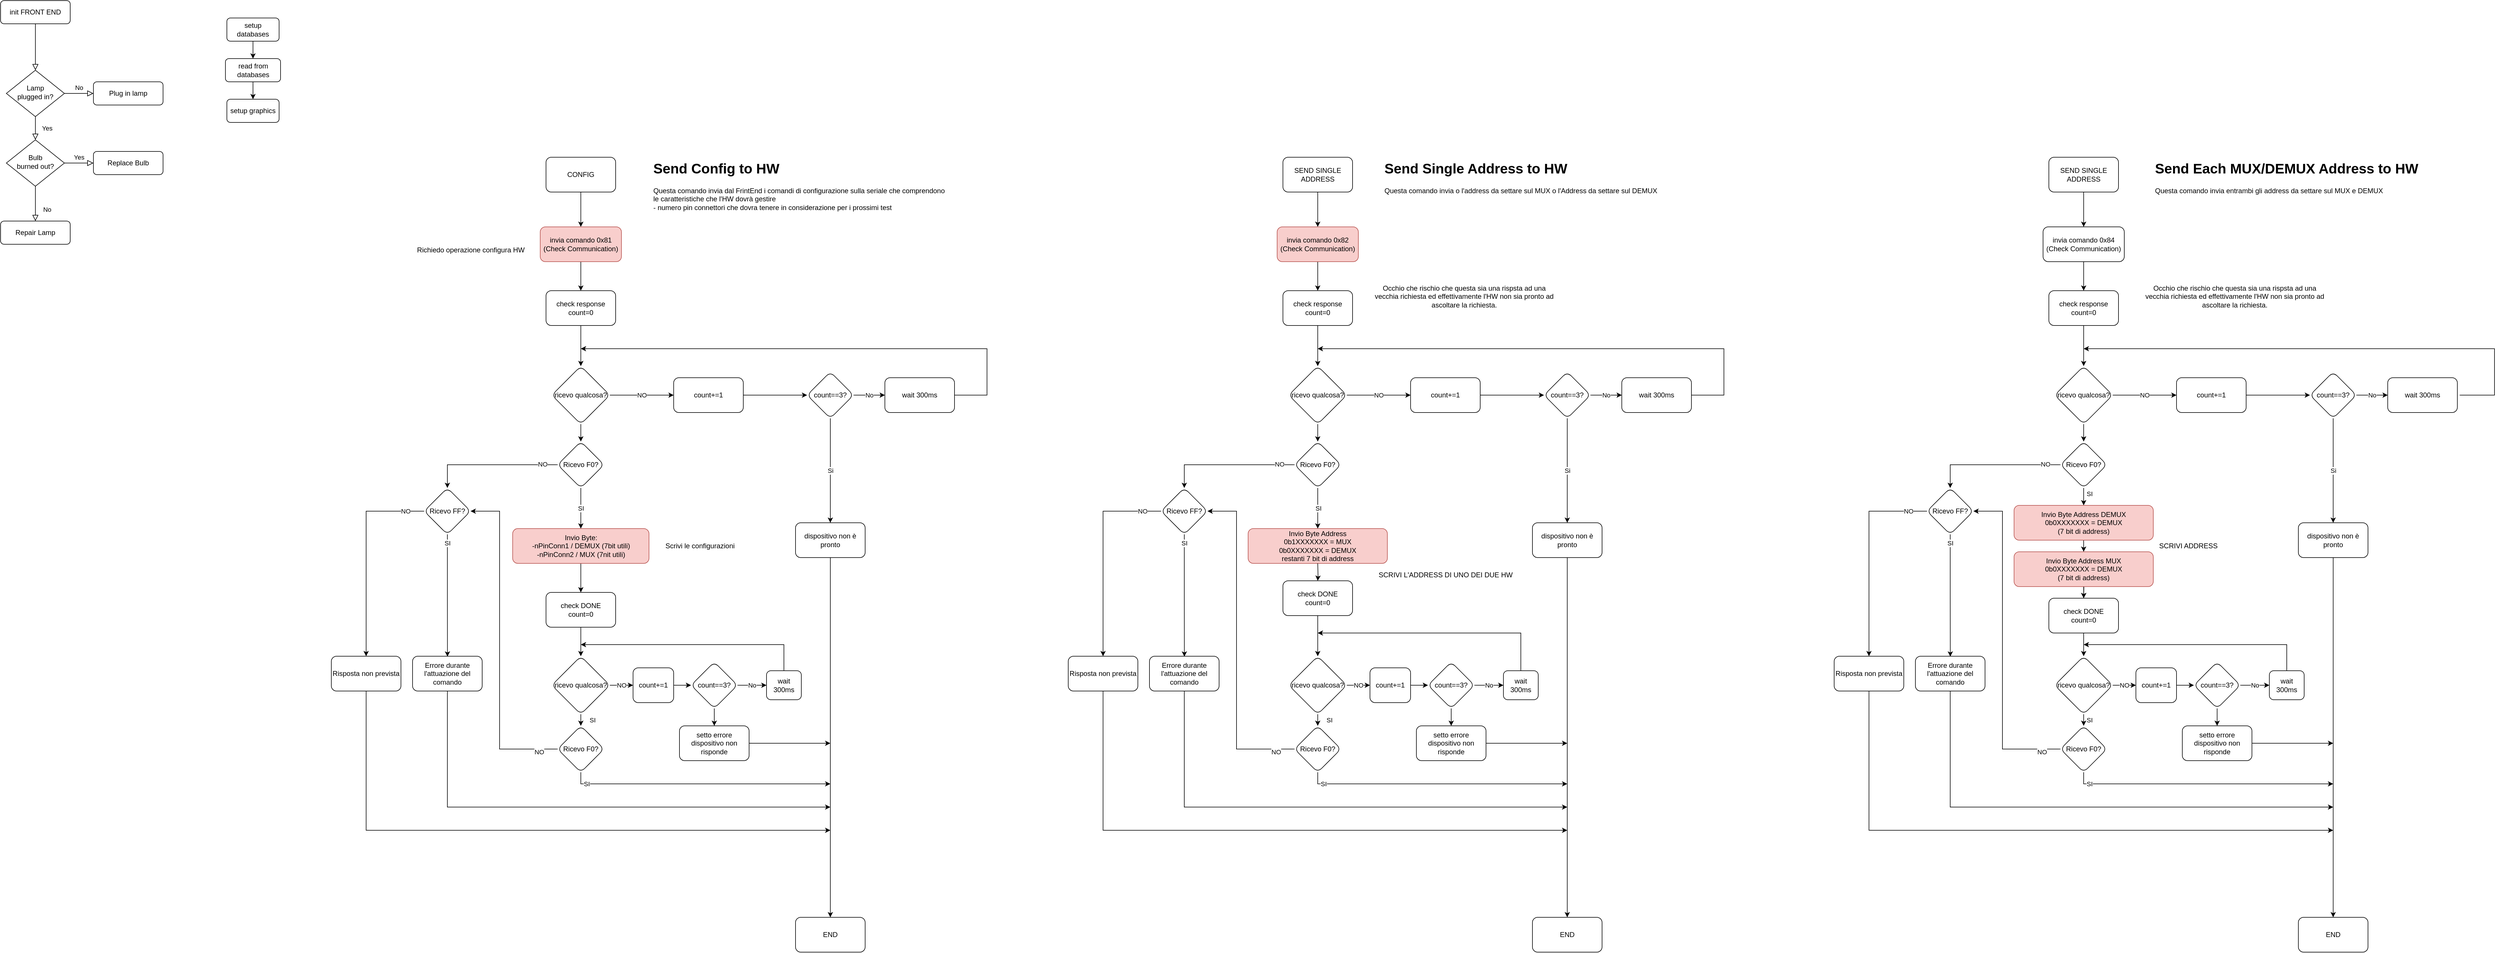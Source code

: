 <mxfile version="14.1.1" type="github">
  <diagram id="C5RBs43oDa-KdzZeNtuy" name="Page-1">
    <mxGraphModel dx="2593" dy="1470" grid="1" gridSize="10" guides="1" tooltips="1" connect="1" arrows="1" fold="1" page="1" pageScale="1" pageWidth="827" pageHeight="1169" math="0" shadow="0">
      <root>
        <mxCell id="WIyWlLk6GJQsqaUBKTNV-0" />
        <mxCell id="WIyWlLk6GJQsqaUBKTNV-1" parent="WIyWlLk6GJQsqaUBKTNV-0" />
        <mxCell id="WIyWlLk6GJQsqaUBKTNV-2" value="" style="rounded=0;html=1;jettySize=auto;orthogonalLoop=1;fontSize=11;endArrow=block;endFill=0;endSize=8;strokeWidth=1;shadow=0;labelBackgroundColor=none;edgeStyle=orthogonalEdgeStyle;" parent="WIyWlLk6GJQsqaUBKTNV-1" source="WIyWlLk6GJQsqaUBKTNV-3" target="WIyWlLk6GJQsqaUBKTNV-6" edge="1">
          <mxGeometry relative="1" as="geometry" />
        </mxCell>
        <mxCell id="WIyWlLk6GJQsqaUBKTNV-3" value="init FRONT END" style="rounded=1;whiteSpace=wrap;html=1;fontSize=12;glass=0;strokeWidth=1;shadow=0;" parent="WIyWlLk6GJQsqaUBKTNV-1" vertex="1">
          <mxGeometry x="160" y="50" width="120" height="40" as="geometry" />
        </mxCell>
        <mxCell id="WIyWlLk6GJQsqaUBKTNV-4" value="Yes" style="rounded=0;html=1;jettySize=auto;orthogonalLoop=1;fontSize=11;endArrow=block;endFill=0;endSize=8;strokeWidth=1;shadow=0;labelBackgroundColor=none;edgeStyle=orthogonalEdgeStyle;" parent="WIyWlLk6GJQsqaUBKTNV-1" source="WIyWlLk6GJQsqaUBKTNV-6" target="WIyWlLk6GJQsqaUBKTNV-10" edge="1">
          <mxGeometry y="20" relative="1" as="geometry">
            <mxPoint as="offset" />
          </mxGeometry>
        </mxCell>
        <mxCell id="WIyWlLk6GJQsqaUBKTNV-5" value="No" style="edgeStyle=orthogonalEdgeStyle;rounded=0;html=1;jettySize=auto;orthogonalLoop=1;fontSize=11;endArrow=block;endFill=0;endSize=8;strokeWidth=1;shadow=0;labelBackgroundColor=none;" parent="WIyWlLk6GJQsqaUBKTNV-1" source="WIyWlLk6GJQsqaUBKTNV-6" target="WIyWlLk6GJQsqaUBKTNV-7" edge="1">
          <mxGeometry y="10" relative="1" as="geometry">
            <mxPoint as="offset" />
          </mxGeometry>
        </mxCell>
        <mxCell id="WIyWlLk6GJQsqaUBKTNV-6" value="Lamp&lt;br&gt;plugged in?" style="rhombus;whiteSpace=wrap;html=1;shadow=0;fontFamily=Helvetica;fontSize=12;align=center;strokeWidth=1;spacing=6;spacingTop=-4;" parent="WIyWlLk6GJQsqaUBKTNV-1" vertex="1">
          <mxGeometry x="170" y="170" width="100" height="80" as="geometry" />
        </mxCell>
        <mxCell id="WIyWlLk6GJQsqaUBKTNV-7" value="Plug in lamp" style="rounded=1;whiteSpace=wrap;html=1;fontSize=12;glass=0;strokeWidth=1;shadow=0;" parent="WIyWlLk6GJQsqaUBKTNV-1" vertex="1">
          <mxGeometry x="320" y="190" width="120" height="40" as="geometry" />
        </mxCell>
        <mxCell id="WIyWlLk6GJQsqaUBKTNV-8" value="No" style="rounded=0;html=1;jettySize=auto;orthogonalLoop=1;fontSize=11;endArrow=block;endFill=0;endSize=8;strokeWidth=1;shadow=0;labelBackgroundColor=none;edgeStyle=orthogonalEdgeStyle;" parent="WIyWlLk6GJQsqaUBKTNV-1" source="WIyWlLk6GJQsqaUBKTNV-10" target="WIyWlLk6GJQsqaUBKTNV-11" edge="1">
          <mxGeometry x="0.333" y="20" relative="1" as="geometry">
            <mxPoint as="offset" />
          </mxGeometry>
        </mxCell>
        <mxCell id="WIyWlLk6GJQsqaUBKTNV-9" value="Yes" style="edgeStyle=orthogonalEdgeStyle;rounded=0;html=1;jettySize=auto;orthogonalLoop=1;fontSize=11;endArrow=block;endFill=0;endSize=8;strokeWidth=1;shadow=0;labelBackgroundColor=none;" parent="WIyWlLk6GJQsqaUBKTNV-1" source="WIyWlLk6GJQsqaUBKTNV-10" target="WIyWlLk6GJQsqaUBKTNV-12" edge="1">
          <mxGeometry y="10" relative="1" as="geometry">
            <mxPoint as="offset" />
          </mxGeometry>
        </mxCell>
        <mxCell id="WIyWlLk6GJQsqaUBKTNV-10" value="Bulb&lt;br&gt;burned out?" style="rhombus;whiteSpace=wrap;html=1;shadow=0;fontFamily=Helvetica;fontSize=12;align=center;strokeWidth=1;spacing=6;spacingTop=-4;" parent="WIyWlLk6GJQsqaUBKTNV-1" vertex="1">
          <mxGeometry x="170" y="290" width="100" height="80" as="geometry" />
        </mxCell>
        <mxCell id="WIyWlLk6GJQsqaUBKTNV-11" value="Repair Lamp" style="rounded=1;whiteSpace=wrap;html=1;fontSize=12;glass=0;strokeWidth=1;shadow=0;" parent="WIyWlLk6GJQsqaUBKTNV-1" vertex="1">
          <mxGeometry x="160" y="430" width="120" height="40" as="geometry" />
        </mxCell>
        <mxCell id="WIyWlLk6GJQsqaUBKTNV-12" value="Replace Bulb" style="rounded=1;whiteSpace=wrap;html=1;fontSize=12;glass=0;strokeWidth=1;shadow=0;" parent="WIyWlLk6GJQsqaUBKTNV-1" vertex="1">
          <mxGeometry x="320" y="310" width="120" height="40" as="geometry" />
        </mxCell>
        <mxCell id="Rcf6yS_RA1J2sr0fgLPV-1" value="setup graphics" style="rounded=1;whiteSpace=wrap;html=1;" vertex="1" parent="WIyWlLk6GJQsqaUBKTNV-1">
          <mxGeometry x="550" y="220" width="90" height="40" as="geometry" />
        </mxCell>
        <mxCell id="Rcf6yS_RA1J2sr0fgLPV-10" value="" style="edgeStyle=orthogonalEdgeStyle;rounded=0;orthogonalLoop=1;jettySize=auto;html=1;" edge="1" parent="WIyWlLk6GJQsqaUBKTNV-1" source="Rcf6yS_RA1J2sr0fgLPV-2" target="Rcf6yS_RA1J2sr0fgLPV-3">
          <mxGeometry relative="1" as="geometry" />
        </mxCell>
        <mxCell id="Rcf6yS_RA1J2sr0fgLPV-2" value="setup databases&lt;br&gt;" style="rounded=1;whiteSpace=wrap;html=1;" vertex="1" parent="WIyWlLk6GJQsqaUBKTNV-1">
          <mxGeometry x="550" y="80" width="90" height="40" as="geometry" />
        </mxCell>
        <mxCell id="Rcf6yS_RA1J2sr0fgLPV-11" value="" style="edgeStyle=orthogonalEdgeStyle;rounded=0;orthogonalLoop=1;jettySize=auto;html=1;" edge="1" parent="WIyWlLk6GJQsqaUBKTNV-1" source="Rcf6yS_RA1J2sr0fgLPV-3" target="Rcf6yS_RA1J2sr0fgLPV-1">
          <mxGeometry relative="1" as="geometry" />
        </mxCell>
        <mxCell id="Rcf6yS_RA1J2sr0fgLPV-3" value="&lt;span&gt;read from databases&lt;/span&gt;" style="rounded=1;whiteSpace=wrap;html=1;" vertex="1" parent="WIyWlLk6GJQsqaUBKTNV-1">
          <mxGeometry x="547.5" y="150" width="95" height="40" as="geometry" />
        </mxCell>
        <mxCell id="Rcf6yS_RA1J2sr0fgLPV-37" value="" style="edgeStyle=orthogonalEdgeStyle;rounded=0;orthogonalLoop=1;jettySize=auto;html=1;" edge="1" parent="WIyWlLk6GJQsqaUBKTNV-1" source="Rcf6yS_RA1J2sr0fgLPV-36" target="Rcf6yS_RA1J2sr0fgLPV-12">
          <mxGeometry relative="1" as="geometry" />
        </mxCell>
        <mxCell id="Rcf6yS_RA1J2sr0fgLPV-40" value="" style="edgeStyle=orthogonalEdgeStyle;rounded=0;orthogonalLoop=1;jettySize=auto;html=1;" edge="1" parent="WIyWlLk6GJQsqaUBKTNV-1" source="Rcf6yS_RA1J2sr0fgLPV-12" target="Rcf6yS_RA1J2sr0fgLPV-39">
          <mxGeometry relative="1" as="geometry" />
        </mxCell>
        <mxCell id="Rcf6yS_RA1J2sr0fgLPV-12" value="invia comando 0x81&lt;br&gt;(Check Communication)" style="rounded=1;whiteSpace=wrap;html=1;fillColor=#f8cecc;strokeColor=#b85450;" vertex="1" parent="WIyWlLk6GJQsqaUBKTNV-1">
          <mxGeometry x="1090" y="440" width="140" height="60" as="geometry" />
        </mxCell>
        <mxCell id="Rcf6yS_RA1J2sr0fgLPV-70" value="NO" style="edgeStyle=orthogonalEdgeStyle;rounded=0;orthogonalLoop=1;jettySize=auto;html=1;" edge="1" parent="WIyWlLk6GJQsqaUBKTNV-1" source="Rcf6yS_RA1J2sr0fgLPV-15" target="Rcf6yS_RA1J2sr0fgLPV-69">
          <mxGeometry relative="1" as="geometry" />
        </mxCell>
        <mxCell id="Rcf6yS_RA1J2sr0fgLPV-195" value="" style="edgeStyle=orthogonalEdgeStyle;rounded=0;orthogonalLoop=1;jettySize=auto;html=1;" edge="1" parent="WIyWlLk6GJQsqaUBKTNV-1" source="Rcf6yS_RA1J2sr0fgLPV-15" target="Rcf6yS_RA1J2sr0fgLPV-194">
          <mxGeometry relative="1" as="geometry" />
        </mxCell>
        <mxCell id="Rcf6yS_RA1J2sr0fgLPV-15" value="ricevo qualcosa?" style="rhombus;whiteSpace=wrap;html=1;rounded=1;" vertex="1" parent="WIyWlLk6GJQsqaUBKTNV-1">
          <mxGeometry x="1110" y="680" width="100" height="100" as="geometry" />
        </mxCell>
        <mxCell id="Rcf6yS_RA1J2sr0fgLPV-20" value="" style="edgeStyle=orthogonalEdgeStyle;rounded=0;orthogonalLoop=1;jettySize=auto;html=1;entryX=0.5;entryY=0;entryDx=0;entryDy=0;" edge="1" parent="WIyWlLk6GJQsqaUBKTNV-1" source="Rcf6yS_RA1J2sr0fgLPV-17" target="Rcf6yS_RA1J2sr0fgLPV-34">
          <mxGeometry relative="1" as="geometry">
            <mxPoint x="1584" y="1300" as="targetPoint" />
          </mxGeometry>
        </mxCell>
        <mxCell id="Rcf6yS_RA1J2sr0fgLPV-17" value="dispositivo non è pronto" style="whiteSpace=wrap;html=1;rounded=1;" vertex="1" parent="WIyWlLk6GJQsqaUBKTNV-1">
          <mxGeometry x="1530" y="950" width="120" height="60" as="geometry" />
        </mxCell>
        <mxCell id="Rcf6yS_RA1J2sr0fgLPV-106" value="" style="edgeStyle=orthogonalEdgeStyle;rounded=0;orthogonalLoop=1;jettySize=auto;html=1;" edge="1" parent="WIyWlLk6GJQsqaUBKTNV-1" source="Rcf6yS_RA1J2sr0fgLPV-24" target="Rcf6yS_RA1J2sr0fgLPV-105">
          <mxGeometry relative="1" as="geometry" />
        </mxCell>
        <mxCell id="Rcf6yS_RA1J2sr0fgLPV-24" value="Invio Byte:&lt;br&gt;-nPinConn1 / DEMUX (7bit utili)&lt;br&gt;-nPinConn2 / MUX (7nit utili)" style="whiteSpace=wrap;html=1;rounded=1;fillColor=#f8cecc;strokeColor=#b85450;" vertex="1" parent="WIyWlLk6GJQsqaUBKTNV-1">
          <mxGeometry x="1042.5" y="960" width="235" height="60" as="geometry" />
        </mxCell>
        <mxCell id="Rcf6yS_RA1J2sr0fgLPV-119" value="NO" style="edgeStyle=orthogonalEdgeStyle;rounded=0;orthogonalLoop=1;jettySize=auto;html=1;exitX=1;exitY=0.5;exitDx=0;exitDy=0;entryX=0;entryY=0.5;entryDx=0;entryDy=0;" edge="1" parent="WIyWlLk6GJQsqaUBKTNV-1" source="Rcf6yS_RA1J2sr0fgLPV-207" target="Rcf6yS_RA1J2sr0fgLPV-115">
          <mxGeometry relative="1" as="geometry">
            <mxPoint x="1200" y="1250" as="sourcePoint" />
            <Array as="points" />
            <mxPoint as="offset" />
          </mxGeometry>
        </mxCell>
        <mxCell id="Rcf6yS_RA1J2sr0fgLPV-34" value="END" style="whiteSpace=wrap;html=1;rounded=1;" vertex="1" parent="WIyWlLk6GJQsqaUBKTNV-1">
          <mxGeometry x="1530" y="1630" width="120" height="60" as="geometry" />
        </mxCell>
        <mxCell id="Rcf6yS_RA1J2sr0fgLPV-36" value="CONFIG" style="whiteSpace=wrap;html=1;rounded=1;" vertex="1" parent="WIyWlLk6GJQsqaUBKTNV-1">
          <mxGeometry x="1100" y="320" width="120" height="60" as="geometry" />
        </mxCell>
        <mxCell id="Rcf6yS_RA1J2sr0fgLPV-42" value="" style="edgeStyle=orthogonalEdgeStyle;rounded=0;orthogonalLoop=1;jettySize=auto;html=1;" edge="1" parent="WIyWlLk6GJQsqaUBKTNV-1" source="Rcf6yS_RA1J2sr0fgLPV-39" target="Rcf6yS_RA1J2sr0fgLPV-15">
          <mxGeometry relative="1" as="geometry" />
        </mxCell>
        <mxCell id="Rcf6yS_RA1J2sr0fgLPV-39" value="check response&lt;br&gt;count=0" style="whiteSpace=wrap;html=1;rounded=1;" vertex="1" parent="WIyWlLk6GJQsqaUBKTNV-1">
          <mxGeometry x="1100" y="550" width="120" height="60" as="geometry" />
        </mxCell>
        <mxCell id="Rcf6yS_RA1J2sr0fgLPV-72" value="" style="edgeStyle=orthogonalEdgeStyle;rounded=0;orthogonalLoop=1;jettySize=auto;html=1;" edge="1" parent="WIyWlLk6GJQsqaUBKTNV-1" source="Rcf6yS_RA1J2sr0fgLPV-69" target="Rcf6yS_RA1J2sr0fgLPV-71">
          <mxGeometry relative="1" as="geometry" />
        </mxCell>
        <mxCell id="Rcf6yS_RA1J2sr0fgLPV-69" value="count+=1" style="whiteSpace=wrap;html=1;rounded=1;" vertex="1" parent="WIyWlLk6GJQsqaUBKTNV-1">
          <mxGeometry x="1320" y="700" width="120" height="60" as="geometry" />
        </mxCell>
        <mxCell id="Rcf6yS_RA1J2sr0fgLPV-73" value="Si" style="edgeStyle=orthogonalEdgeStyle;rounded=0;orthogonalLoop=1;jettySize=auto;html=1;" edge="1" parent="WIyWlLk6GJQsqaUBKTNV-1" source="Rcf6yS_RA1J2sr0fgLPV-71" target="Rcf6yS_RA1J2sr0fgLPV-17">
          <mxGeometry relative="1" as="geometry" />
        </mxCell>
        <mxCell id="Rcf6yS_RA1J2sr0fgLPV-75" value="No" style="edgeStyle=orthogonalEdgeStyle;rounded=0;orthogonalLoop=1;jettySize=auto;html=1;" edge="1" parent="WIyWlLk6GJQsqaUBKTNV-1" source="Rcf6yS_RA1J2sr0fgLPV-71" target="Rcf6yS_RA1J2sr0fgLPV-74">
          <mxGeometry relative="1" as="geometry" />
        </mxCell>
        <mxCell id="Rcf6yS_RA1J2sr0fgLPV-71" value="count==3?" style="rhombus;whiteSpace=wrap;html=1;rounded=1;" vertex="1" parent="WIyWlLk6GJQsqaUBKTNV-1">
          <mxGeometry x="1550" y="690" width="80" height="80" as="geometry" />
        </mxCell>
        <mxCell id="Rcf6yS_RA1J2sr0fgLPV-76" style="edgeStyle=orthogonalEdgeStyle;rounded=0;orthogonalLoop=1;jettySize=auto;html=1;exitX=1;exitY=0.5;exitDx=0;exitDy=0;" edge="1" parent="WIyWlLk6GJQsqaUBKTNV-1" source="Rcf6yS_RA1J2sr0fgLPV-74">
          <mxGeometry relative="1" as="geometry">
            <mxPoint x="1160" y="650" as="targetPoint" />
            <Array as="points">
              <mxPoint x="1860" y="730" />
              <mxPoint x="1860" y="650" />
            </Array>
          </mxGeometry>
        </mxCell>
        <mxCell id="Rcf6yS_RA1J2sr0fgLPV-74" value="wait 300ms" style="whiteSpace=wrap;html=1;rounded=1;" vertex="1" parent="WIyWlLk6GJQsqaUBKTNV-1">
          <mxGeometry x="1684" y="700" width="120" height="60" as="geometry" />
        </mxCell>
        <mxCell id="Rcf6yS_RA1J2sr0fgLPV-77" value="&lt;h1&gt;Send Config to HW&lt;/h1&gt;&lt;p&gt;Questa comando invia dal FrintEnd i comandi di configurazione sulla seriale che comprendono le caratteristiche che l&#39;HW dovrà gestire&lt;br&gt;- numero pin connettori che dovra tenere in considerazione per i prossimi test&lt;/p&gt;" style="text;html=1;strokeColor=none;fillColor=none;spacing=5;spacingTop=-20;whiteSpace=wrap;overflow=hidden;rounded=0;" vertex="1" parent="WIyWlLk6GJQsqaUBKTNV-1">
          <mxGeometry x="1280" y="320" width="520" height="120" as="geometry" />
        </mxCell>
        <mxCell id="Rcf6yS_RA1J2sr0fgLPV-78" value="" style="edgeStyle=orthogonalEdgeStyle;rounded=0;orthogonalLoop=1;jettySize=auto;html=1;" edge="1" parent="WIyWlLk6GJQsqaUBKTNV-1" source="Rcf6yS_RA1J2sr0fgLPV-94" target="Rcf6yS_RA1J2sr0fgLPV-80">
          <mxGeometry relative="1" as="geometry" />
        </mxCell>
        <mxCell id="Rcf6yS_RA1J2sr0fgLPV-79" value="" style="edgeStyle=orthogonalEdgeStyle;rounded=0;orthogonalLoop=1;jettySize=auto;html=1;" edge="1" parent="WIyWlLk6GJQsqaUBKTNV-1" source="Rcf6yS_RA1J2sr0fgLPV-80" target="Rcf6yS_RA1J2sr0fgLPV-96">
          <mxGeometry relative="1" as="geometry" />
        </mxCell>
        <mxCell id="Rcf6yS_RA1J2sr0fgLPV-80" value="invia comando 0x82&lt;br&gt;(Check Communication)" style="rounded=1;whiteSpace=wrap;html=1;fillColor=#f8cecc;strokeColor=#b85450;" vertex="1" parent="WIyWlLk6GJQsqaUBKTNV-1">
          <mxGeometry x="2360" y="440" width="140" height="60" as="geometry" />
        </mxCell>
        <mxCell id="Rcf6yS_RA1J2sr0fgLPV-94" value="SEND SINGLE ADDRESS" style="whiteSpace=wrap;html=1;rounded=1;" vertex="1" parent="WIyWlLk6GJQsqaUBKTNV-1">
          <mxGeometry x="2370" y="320" width="120" height="60" as="geometry" />
        </mxCell>
        <mxCell id="Rcf6yS_RA1J2sr0fgLPV-95" value="" style="edgeStyle=orthogonalEdgeStyle;rounded=0;orthogonalLoop=1;jettySize=auto;html=1;" edge="1" parent="WIyWlLk6GJQsqaUBKTNV-1" source="Rcf6yS_RA1J2sr0fgLPV-96">
          <mxGeometry relative="1" as="geometry">
            <mxPoint x="2430" y="680" as="targetPoint" />
          </mxGeometry>
        </mxCell>
        <mxCell id="Rcf6yS_RA1J2sr0fgLPV-96" value="check response&lt;br&gt;count=0" style="whiteSpace=wrap;html=1;rounded=1;" vertex="1" parent="WIyWlLk6GJQsqaUBKTNV-1">
          <mxGeometry x="2370" y="550" width="120" height="60" as="geometry" />
        </mxCell>
        <mxCell id="Rcf6yS_RA1J2sr0fgLPV-102" style="edgeStyle=orthogonalEdgeStyle;rounded=0;orthogonalLoop=1;jettySize=auto;html=1;exitX=1;exitY=0.5;exitDx=0;exitDy=0;" edge="1" parent="WIyWlLk6GJQsqaUBKTNV-1" source="Rcf6yS_RA1J2sr0fgLPV-266">
          <mxGeometry relative="1" as="geometry">
            <mxPoint x="2430" y="650" as="targetPoint" />
            <Array as="points">
              <mxPoint x="3130" y="730" />
              <mxPoint x="3130" y="650" />
            </Array>
            <mxPoint x="3070" y="730" as="sourcePoint" />
          </mxGeometry>
        </mxCell>
        <mxCell id="Rcf6yS_RA1J2sr0fgLPV-104" value="&lt;h1&gt;Send Single Address to HW&lt;/h1&gt;&lt;p&gt;Questa comando invia o l&#39;address da settare sul MUX o l&#39;Address da settare sul DEMUX&lt;br&gt;&lt;/p&gt;" style="text;html=1;strokeColor=none;fillColor=none;spacing=5;spacingTop=-20;whiteSpace=wrap;overflow=hidden;rounded=0;" vertex="1" parent="WIyWlLk6GJQsqaUBKTNV-1">
          <mxGeometry x="2540" y="320" width="520" height="120" as="geometry" />
        </mxCell>
        <mxCell id="Rcf6yS_RA1J2sr0fgLPV-121" value="" style="edgeStyle=orthogonalEdgeStyle;rounded=0;orthogonalLoop=1;jettySize=auto;html=1;entryX=0.5;entryY=0;entryDx=0;entryDy=0;" edge="1" parent="WIyWlLk6GJQsqaUBKTNV-1" source="Rcf6yS_RA1J2sr0fgLPV-105" target="Rcf6yS_RA1J2sr0fgLPV-207">
          <mxGeometry relative="1" as="geometry">
            <mxPoint x="1160" y="1210" as="targetPoint" />
          </mxGeometry>
        </mxCell>
        <mxCell id="Rcf6yS_RA1J2sr0fgLPV-105" value="check DONE&lt;br&gt;count=0" style="whiteSpace=wrap;html=1;rounded=1;" vertex="1" parent="WIyWlLk6GJQsqaUBKTNV-1">
          <mxGeometry x="1100" y="1070" width="120" height="60" as="geometry" />
        </mxCell>
        <mxCell id="Rcf6yS_RA1J2sr0fgLPV-114" value="" style="edgeStyle=orthogonalEdgeStyle;rounded=0;orthogonalLoop=1;jettySize=auto;html=1;" edge="1" parent="WIyWlLk6GJQsqaUBKTNV-1" source="Rcf6yS_RA1J2sr0fgLPV-115" target="Rcf6yS_RA1J2sr0fgLPV-117">
          <mxGeometry relative="1" as="geometry" />
        </mxCell>
        <mxCell id="Rcf6yS_RA1J2sr0fgLPV-115" value="count+=1" style="whiteSpace=wrap;html=1;rounded=1;" vertex="1" parent="WIyWlLk6GJQsqaUBKTNV-1">
          <mxGeometry x="1250" y="1200" width="70" height="60" as="geometry" />
        </mxCell>
        <mxCell id="Rcf6yS_RA1J2sr0fgLPV-116" value="No" style="edgeStyle=orthogonalEdgeStyle;rounded=0;orthogonalLoop=1;jettySize=auto;html=1;" edge="1" parent="WIyWlLk6GJQsqaUBKTNV-1" source="Rcf6yS_RA1J2sr0fgLPV-117" target="Rcf6yS_RA1J2sr0fgLPV-118">
          <mxGeometry relative="1" as="geometry" />
        </mxCell>
        <mxCell id="Rcf6yS_RA1J2sr0fgLPV-151" style="edgeStyle=orthogonalEdgeStyle;rounded=0;orthogonalLoop=1;jettySize=auto;html=1;exitX=0.5;exitY=1;exitDx=0;exitDy=0;entryX=0.5;entryY=0;entryDx=0;entryDy=0;" edge="1" parent="WIyWlLk6GJQsqaUBKTNV-1" source="Rcf6yS_RA1J2sr0fgLPV-117" target="Rcf6yS_RA1J2sr0fgLPV-150">
          <mxGeometry relative="1" as="geometry" />
        </mxCell>
        <mxCell id="Rcf6yS_RA1J2sr0fgLPV-117" value="count==3?" style="rhombus;whiteSpace=wrap;html=1;rounded=1;" vertex="1" parent="WIyWlLk6GJQsqaUBKTNV-1">
          <mxGeometry x="1350" y="1190" width="80" height="80" as="geometry" />
        </mxCell>
        <mxCell id="Rcf6yS_RA1J2sr0fgLPV-120" style="edgeStyle=orthogonalEdgeStyle;rounded=0;orthogonalLoop=1;jettySize=auto;html=1;exitX=0.5;exitY=0;exitDx=0;exitDy=0;" edge="1" parent="WIyWlLk6GJQsqaUBKTNV-1" source="Rcf6yS_RA1J2sr0fgLPV-118">
          <mxGeometry relative="1" as="geometry">
            <mxPoint x="1160" y="1160" as="targetPoint" />
            <Array as="points">
              <mxPoint x="1474" y="1160" />
              <mxPoint x="1160" y="1160" />
            </Array>
          </mxGeometry>
        </mxCell>
        <mxCell id="Rcf6yS_RA1J2sr0fgLPV-118" value="wait 300ms" style="whiteSpace=wrap;html=1;rounded=1;" vertex="1" parent="WIyWlLk6GJQsqaUBKTNV-1">
          <mxGeometry x="1480" y="1205" width="60" height="50" as="geometry" />
        </mxCell>
        <mxCell id="Rcf6yS_RA1J2sr0fgLPV-142" value="Occhio che rischio che questa sia una rispsta ad una vecchia richiesta ed effettivamente l&#39;HW non sia pronto ad ascoltare la richiesta." style="text;html=1;strokeColor=none;fillColor=none;align=center;verticalAlign=middle;whiteSpace=wrap;rounded=0;" vertex="1" parent="WIyWlLk6GJQsqaUBKTNV-1">
          <mxGeometry x="2525" y="550" width="315" height="20" as="geometry" />
        </mxCell>
        <mxCell id="Rcf6yS_RA1J2sr0fgLPV-153" style="edgeStyle=orthogonalEdgeStyle;rounded=0;orthogonalLoop=1;jettySize=auto;html=1;exitX=1;exitY=0.5;exitDx=0;exitDy=0;" edge="1" parent="WIyWlLk6GJQsqaUBKTNV-1" source="Rcf6yS_RA1J2sr0fgLPV-150">
          <mxGeometry relative="1" as="geometry">
            <mxPoint x="1590" y="1330" as="targetPoint" />
            <Array as="points">
              <mxPoint x="1590" y="1330" />
            </Array>
          </mxGeometry>
        </mxCell>
        <mxCell id="Rcf6yS_RA1J2sr0fgLPV-150" value="setto errore dispositivo non risponde" style="whiteSpace=wrap;html=1;rounded=1;" vertex="1" parent="WIyWlLk6GJQsqaUBKTNV-1">
          <mxGeometry x="1330" y="1300" width="120" height="60" as="geometry" />
        </mxCell>
        <mxCell id="Rcf6yS_RA1J2sr0fgLPV-154" value="" style="edgeStyle=orthogonalEdgeStyle;rounded=0;orthogonalLoop=1;jettySize=auto;html=1;" edge="1" parent="WIyWlLk6GJQsqaUBKTNV-1" source="Rcf6yS_RA1J2sr0fgLPV-164" target="Rcf6yS_RA1J2sr0fgLPV-156">
          <mxGeometry relative="1" as="geometry" />
        </mxCell>
        <mxCell id="Rcf6yS_RA1J2sr0fgLPV-155" value="" style="edgeStyle=orthogonalEdgeStyle;rounded=0;orthogonalLoop=1;jettySize=auto;html=1;" edge="1" parent="WIyWlLk6GJQsqaUBKTNV-1" source="Rcf6yS_RA1J2sr0fgLPV-156" target="Rcf6yS_RA1J2sr0fgLPV-166">
          <mxGeometry relative="1" as="geometry" />
        </mxCell>
        <mxCell id="Rcf6yS_RA1J2sr0fgLPV-156" value="invia comando 0x84&lt;br&gt;(Check Communication)" style="rounded=1;whiteSpace=wrap;html=1;" vertex="1" parent="WIyWlLk6GJQsqaUBKTNV-1">
          <mxGeometry x="3680" y="440" width="140" height="60" as="geometry" />
        </mxCell>
        <mxCell id="Rcf6yS_RA1J2sr0fgLPV-164" value="SEND SINGLE ADDRESS" style="whiteSpace=wrap;html=1;rounded=1;" vertex="1" parent="WIyWlLk6GJQsqaUBKTNV-1">
          <mxGeometry x="3690" y="320" width="120" height="60" as="geometry" />
        </mxCell>
        <mxCell id="Rcf6yS_RA1J2sr0fgLPV-165" value="" style="edgeStyle=orthogonalEdgeStyle;rounded=0;orthogonalLoop=1;jettySize=auto;html=1;" edge="1" parent="WIyWlLk6GJQsqaUBKTNV-1" source="Rcf6yS_RA1J2sr0fgLPV-166">
          <mxGeometry relative="1" as="geometry">
            <mxPoint x="3750" y="680" as="targetPoint" />
          </mxGeometry>
        </mxCell>
        <mxCell id="Rcf6yS_RA1J2sr0fgLPV-166" value="check response&lt;br&gt;count=0" style="whiteSpace=wrap;html=1;rounded=1;" vertex="1" parent="WIyWlLk6GJQsqaUBKTNV-1">
          <mxGeometry x="3690" y="550" width="120" height="60" as="geometry" />
        </mxCell>
        <mxCell id="Rcf6yS_RA1J2sr0fgLPV-172" style="edgeStyle=orthogonalEdgeStyle;rounded=0;orthogonalLoop=1;jettySize=auto;html=1;exitX=1;exitY=0.5;exitDx=0;exitDy=0;" edge="1" parent="WIyWlLk6GJQsqaUBKTNV-1">
          <mxGeometry relative="1" as="geometry">
            <mxPoint x="3750" y="650" as="targetPoint" />
            <Array as="points">
              <mxPoint x="4458" y="730" />
              <mxPoint x="4458" y="650" />
            </Array>
            <mxPoint x="4398" y="730" as="sourcePoint" />
          </mxGeometry>
        </mxCell>
        <mxCell id="Rcf6yS_RA1J2sr0fgLPV-174" value="&lt;h1&gt;Send Each MUX/DEMUX Address to HW&lt;/h1&gt;&lt;p&gt;Questa comando invia entrambi gli address da settare sul MUX e DEMUX&lt;br&gt;&lt;/p&gt;" style="text;html=1;strokeColor=none;fillColor=none;spacing=5;spacingTop=-20;whiteSpace=wrap;overflow=hidden;rounded=0;" vertex="1" parent="WIyWlLk6GJQsqaUBKTNV-1">
          <mxGeometry x="3868" y="320" width="520" height="120" as="geometry" />
        </mxCell>
        <mxCell id="Rcf6yS_RA1J2sr0fgLPV-188" value="Occhio che rischio che questa sia una rispsta ad una vecchia richiesta ed effettivamente l&#39;HW non sia pronto ad ascoltare la richiesta." style="text;html=1;strokeColor=none;fillColor=none;align=center;verticalAlign=middle;whiteSpace=wrap;rounded=0;" vertex="1" parent="WIyWlLk6GJQsqaUBKTNV-1">
          <mxGeometry x="3853" y="550" width="315" height="20" as="geometry" />
        </mxCell>
        <mxCell id="Rcf6yS_RA1J2sr0fgLPV-197" value="" style="edgeStyle=orthogonalEdgeStyle;rounded=0;orthogonalLoop=1;jettySize=auto;html=1;entryX=0.5;entryY=0;entryDx=0;entryDy=0;" edge="1" parent="WIyWlLk6GJQsqaUBKTNV-1" source="Rcf6yS_RA1J2sr0fgLPV-194" target="Rcf6yS_RA1J2sr0fgLPV-196">
          <mxGeometry relative="1" as="geometry">
            <mxPoint x="930" y="790" as="targetPoint" />
          </mxGeometry>
        </mxCell>
        <mxCell id="Rcf6yS_RA1J2sr0fgLPV-198" value="NO" style="edgeLabel;html=1;align=center;verticalAlign=middle;resizable=0;points=[];" vertex="1" connectable="0" parent="Rcf6yS_RA1J2sr0fgLPV-197">
          <mxGeometry x="-0.773" y="-1" relative="1" as="geometry">
            <mxPoint as="offset" />
          </mxGeometry>
        </mxCell>
        <mxCell id="Rcf6yS_RA1J2sr0fgLPV-199" value="SI" style="edgeStyle=orthogonalEdgeStyle;rounded=0;orthogonalLoop=1;jettySize=auto;html=1;" edge="1" parent="WIyWlLk6GJQsqaUBKTNV-1" source="Rcf6yS_RA1J2sr0fgLPV-194" target="Rcf6yS_RA1J2sr0fgLPV-24">
          <mxGeometry relative="1" as="geometry" />
        </mxCell>
        <mxCell id="Rcf6yS_RA1J2sr0fgLPV-194" value="Ricevo F0?" style="rhombus;whiteSpace=wrap;html=1;rounded=1;" vertex="1" parent="WIyWlLk6GJQsqaUBKTNV-1">
          <mxGeometry x="1120" y="810" width="80" height="80" as="geometry" />
        </mxCell>
        <mxCell id="Rcf6yS_RA1J2sr0fgLPV-200" value="SI" style="edgeStyle=orthogonalEdgeStyle;rounded=0;orthogonalLoop=1;jettySize=auto;html=1;exitX=0.5;exitY=1;exitDx=0;exitDy=0;" edge="1" parent="WIyWlLk6GJQsqaUBKTNV-1" source="Rcf6yS_RA1J2sr0fgLPV-196">
          <mxGeometry x="-0.863" relative="1" as="geometry">
            <mxPoint x="930.167" y="1180.667" as="targetPoint" />
            <mxPoint as="offset" />
          </mxGeometry>
        </mxCell>
        <mxCell id="Rcf6yS_RA1J2sr0fgLPV-203" value="NO" style="edgeStyle=orthogonalEdgeStyle;rounded=0;orthogonalLoop=1;jettySize=auto;html=1;exitX=0;exitY=0.5;exitDx=0;exitDy=0;entryX=0.5;entryY=0;entryDx=0;entryDy=0;" edge="1" parent="WIyWlLk6GJQsqaUBKTNV-1" source="Rcf6yS_RA1J2sr0fgLPV-196" target="Rcf6yS_RA1J2sr0fgLPV-204">
          <mxGeometry x="-0.814" relative="1" as="geometry">
            <mxPoint x="780" y="1181.143" as="targetPoint" />
            <mxPoint as="offset" />
          </mxGeometry>
        </mxCell>
        <mxCell id="Rcf6yS_RA1J2sr0fgLPV-196" value="Ricevo FF?" style="rhombus;whiteSpace=wrap;html=1;rounded=1;" vertex="1" parent="WIyWlLk6GJQsqaUBKTNV-1">
          <mxGeometry x="890" y="890" width="80" height="80" as="geometry" />
        </mxCell>
        <mxCell id="Rcf6yS_RA1J2sr0fgLPV-202" style="edgeStyle=orthogonalEdgeStyle;rounded=0;orthogonalLoop=1;jettySize=auto;html=1;exitX=0.5;exitY=1;exitDx=0;exitDy=0;" edge="1" parent="WIyWlLk6GJQsqaUBKTNV-1" source="Rcf6yS_RA1J2sr0fgLPV-201">
          <mxGeometry relative="1" as="geometry">
            <mxPoint x="1590" y="1440" as="targetPoint" />
            <Array as="points">
              <mxPoint x="930" y="1440" />
            </Array>
          </mxGeometry>
        </mxCell>
        <mxCell id="Rcf6yS_RA1J2sr0fgLPV-201" value="Errore durante l&#39;attuazione del comando" style="whiteSpace=wrap;html=1;rounded=1;" vertex="1" parent="WIyWlLk6GJQsqaUBKTNV-1">
          <mxGeometry x="870" y="1180" width="120" height="60" as="geometry" />
        </mxCell>
        <mxCell id="Rcf6yS_RA1J2sr0fgLPV-205" style="edgeStyle=orthogonalEdgeStyle;rounded=0;orthogonalLoop=1;jettySize=auto;html=1;" edge="1" parent="WIyWlLk6GJQsqaUBKTNV-1" source="Rcf6yS_RA1J2sr0fgLPV-204">
          <mxGeometry relative="1" as="geometry">
            <mxPoint x="1590" y="1480" as="targetPoint" />
            <Array as="points">
              <mxPoint x="790" y="1480" />
              <mxPoint x="1590" y="1480" />
            </Array>
          </mxGeometry>
        </mxCell>
        <mxCell id="Rcf6yS_RA1J2sr0fgLPV-204" value="Risposta non prevista" style="whiteSpace=wrap;html=1;rounded=1;" vertex="1" parent="WIyWlLk6GJQsqaUBKTNV-1">
          <mxGeometry x="730" y="1180" width="120" height="60" as="geometry" />
        </mxCell>
        <mxCell id="Rcf6yS_RA1J2sr0fgLPV-209" value="SI" style="edgeStyle=orthogonalEdgeStyle;rounded=0;orthogonalLoop=1;jettySize=auto;html=1;exitX=0.5;exitY=1;exitDx=0;exitDy=0;entryX=0.5;entryY=0;entryDx=0;entryDy=0;" edge="1" parent="WIyWlLk6GJQsqaUBKTNV-1" source="Rcf6yS_RA1J2sr0fgLPV-207" target="Rcf6yS_RA1J2sr0fgLPV-210">
          <mxGeometry y="20" relative="1" as="geometry">
            <mxPoint x="1160" y="1320" as="targetPoint" />
            <mxPoint as="offset" />
          </mxGeometry>
        </mxCell>
        <mxCell id="Rcf6yS_RA1J2sr0fgLPV-207" value="ricevo qualcosa?" style="rhombus;whiteSpace=wrap;html=1;rounded=1;" vertex="1" parent="WIyWlLk6GJQsqaUBKTNV-1">
          <mxGeometry x="1110" y="1180" width="100" height="100" as="geometry" />
        </mxCell>
        <mxCell id="Rcf6yS_RA1J2sr0fgLPV-211" style="edgeStyle=orthogonalEdgeStyle;rounded=0;orthogonalLoop=1;jettySize=auto;html=1;exitX=0;exitY=0.5;exitDx=0;exitDy=0;entryX=1;entryY=0.5;entryDx=0;entryDy=0;" edge="1" parent="WIyWlLk6GJQsqaUBKTNV-1" source="Rcf6yS_RA1J2sr0fgLPV-210" target="Rcf6yS_RA1J2sr0fgLPV-196">
          <mxGeometry relative="1" as="geometry">
            <mxPoint x="1010" y="850" as="targetPoint" />
            <Array as="points">
              <mxPoint x="1020" y="1340" />
              <mxPoint x="1020" y="930" />
            </Array>
          </mxGeometry>
        </mxCell>
        <mxCell id="Rcf6yS_RA1J2sr0fgLPV-212" value="NO" style="edgeLabel;html=1;align=center;verticalAlign=middle;resizable=0;points=[];" vertex="1" connectable="0" parent="Rcf6yS_RA1J2sr0fgLPV-211">
          <mxGeometry x="-0.884" y="5" relative="1" as="geometry">
            <mxPoint as="offset" />
          </mxGeometry>
        </mxCell>
        <mxCell id="Rcf6yS_RA1J2sr0fgLPV-213" value="SI" style="edgeStyle=orthogonalEdgeStyle;rounded=0;orthogonalLoop=1;jettySize=auto;html=1;exitX=0.5;exitY=1;exitDx=0;exitDy=0;" edge="1" parent="WIyWlLk6GJQsqaUBKTNV-1" source="Rcf6yS_RA1J2sr0fgLPV-210">
          <mxGeometry x="-0.867" relative="1" as="geometry">
            <mxPoint x="1590" y="1400" as="targetPoint" />
            <Array as="points">
              <mxPoint x="1160" y="1400" />
              <mxPoint x="1590" y="1400" />
            </Array>
            <mxPoint as="offset" />
          </mxGeometry>
        </mxCell>
        <mxCell id="Rcf6yS_RA1J2sr0fgLPV-210" value="Ricevo F0?" style="rhombus;whiteSpace=wrap;html=1;rounded=1;" vertex="1" parent="WIyWlLk6GJQsqaUBKTNV-1">
          <mxGeometry x="1120" y="1300" width="80" height="80" as="geometry" />
        </mxCell>
        <mxCell id="Rcf6yS_RA1J2sr0fgLPV-214" value="Richiedo operazione configura HW" style="text;html=1;align=center;verticalAlign=middle;resizable=0;points=[];autosize=1;" vertex="1" parent="WIyWlLk6GJQsqaUBKTNV-1">
          <mxGeometry x="870" y="470" width="200" height="20" as="geometry" />
        </mxCell>
        <mxCell id="Rcf6yS_RA1J2sr0fgLPV-215" value="Scrivi le configurazioni" style="text;html=1;align=center;verticalAlign=middle;resizable=0;points=[];autosize=1;" vertex="1" parent="WIyWlLk6GJQsqaUBKTNV-1">
          <mxGeometry x="1300" y="980" width="130" height="20" as="geometry" />
        </mxCell>
        <mxCell id="Rcf6yS_RA1J2sr0fgLPV-251" value="Invio Byte Address&lt;br&gt;0b1XXXXXXX = MUX&lt;br&gt;0b0XXXXXXX = DEMUX&lt;br&gt;restanti 7 bit di address" style="whiteSpace=wrap;html=1;rounded=1;fillColor=#f8cecc;strokeColor=#b85450;" vertex="1" parent="WIyWlLk6GJQsqaUBKTNV-1">
          <mxGeometry x="2310" y="960" width="240" height="60" as="geometry" />
        </mxCell>
        <mxCell id="Rcf6yS_RA1J2sr0fgLPV-252" value="NO" style="edgeStyle=orthogonalEdgeStyle;rounded=0;orthogonalLoop=1;jettySize=auto;html=1;" edge="1" parent="WIyWlLk6GJQsqaUBKTNV-1" source="Rcf6yS_RA1J2sr0fgLPV-254" target="Rcf6yS_RA1J2sr0fgLPV-262">
          <mxGeometry relative="1" as="geometry" />
        </mxCell>
        <mxCell id="Rcf6yS_RA1J2sr0fgLPV-253" value="" style="edgeStyle=orthogonalEdgeStyle;rounded=0;orthogonalLoop=1;jettySize=auto;html=1;" edge="1" parent="WIyWlLk6GJQsqaUBKTNV-1" source="Rcf6yS_RA1J2sr0fgLPV-254" target="Rcf6yS_RA1J2sr0fgLPV-281">
          <mxGeometry relative="1" as="geometry" />
        </mxCell>
        <mxCell id="Rcf6yS_RA1J2sr0fgLPV-254" value="ricevo qualcosa?" style="rhombus;whiteSpace=wrap;html=1;rounded=1;" vertex="1" parent="WIyWlLk6GJQsqaUBKTNV-1">
          <mxGeometry x="2380" y="680" width="100" height="100" as="geometry" />
        </mxCell>
        <mxCell id="Rcf6yS_RA1J2sr0fgLPV-255" value="" style="edgeStyle=orthogonalEdgeStyle;rounded=0;orthogonalLoop=1;jettySize=auto;html=1;entryX=0.5;entryY=0;entryDx=0;entryDy=0;" edge="1" parent="WIyWlLk6GJQsqaUBKTNV-1" source="Rcf6yS_RA1J2sr0fgLPV-256" target="Rcf6yS_RA1J2sr0fgLPV-260">
          <mxGeometry relative="1" as="geometry">
            <mxPoint x="2854" y="1300" as="targetPoint" />
          </mxGeometry>
        </mxCell>
        <mxCell id="Rcf6yS_RA1J2sr0fgLPV-256" value="dispositivo non è pronto" style="whiteSpace=wrap;html=1;rounded=1;" vertex="1" parent="WIyWlLk6GJQsqaUBKTNV-1">
          <mxGeometry x="2800" y="950" width="120" height="60" as="geometry" />
        </mxCell>
        <mxCell id="Rcf6yS_RA1J2sr0fgLPV-257" value="" style="edgeStyle=orthogonalEdgeStyle;rounded=0;orthogonalLoop=1;jettySize=auto;html=1;" edge="1" parent="WIyWlLk6GJQsqaUBKTNV-1" target="Rcf6yS_RA1J2sr0fgLPV-268">
          <mxGeometry relative="1" as="geometry">
            <mxPoint x="2430" y="1020" as="sourcePoint" />
          </mxGeometry>
        </mxCell>
        <mxCell id="Rcf6yS_RA1J2sr0fgLPV-259" value="NO" style="edgeStyle=orthogonalEdgeStyle;rounded=0;orthogonalLoop=1;jettySize=auto;html=1;exitX=1;exitY=0.5;exitDx=0;exitDy=0;entryX=0;entryY=0.5;entryDx=0;entryDy=0;" edge="1" parent="WIyWlLk6GJQsqaUBKTNV-1" source="Rcf6yS_RA1J2sr0fgLPV-290" target="Rcf6yS_RA1J2sr0fgLPV-270">
          <mxGeometry relative="1" as="geometry">
            <mxPoint x="2470" y="1250" as="sourcePoint" />
            <Array as="points" />
            <mxPoint as="offset" />
          </mxGeometry>
        </mxCell>
        <mxCell id="Rcf6yS_RA1J2sr0fgLPV-260" value="END" style="whiteSpace=wrap;html=1;rounded=1;" vertex="1" parent="WIyWlLk6GJQsqaUBKTNV-1">
          <mxGeometry x="2800" y="1630" width="120" height="60" as="geometry" />
        </mxCell>
        <mxCell id="Rcf6yS_RA1J2sr0fgLPV-261" value="" style="edgeStyle=orthogonalEdgeStyle;rounded=0;orthogonalLoop=1;jettySize=auto;html=1;" edge="1" parent="WIyWlLk6GJQsqaUBKTNV-1" source="Rcf6yS_RA1J2sr0fgLPV-262" target="Rcf6yS_RA1J2sr0fgLPV-265">
          <mxGeometry relative="1" as="geometry" />
        </mxCell>
        <mxCell id="Rcf6yS_RA1J2sr0fgLPV-262" value="count+=1" style="whiteSpace=wrap;html=1;rounded=1;" vertex="1" parent="WIyWlLk6GJQsqaUBKTNV-1">
          <mxGeometry x="2590" y="700" width="120" height="60" as="geometry" />
        </mxCell>
        <mxCell id="Rcf6yS_RA1J2sr0fgLPV-263" value="Si" style="edgeStyle=orthogonalEdgeStyle;rounded=0;orthogonalLoop=1;jettySize=auto;html=1;" edge="1" parent="WIyWlLk6GJQsqaUBKTNV-1" source="Rcf6yS_RA1J2sr0fgLPV-265" target="Rcf6yS_RA1J2sr0fgLPV-256">
          <mxGeometry relative="1" as="geometry" />
        </mxCell>
        <mxCell id="Rcf6yS_RA1J2sr0fgLPV-264" value="No" style="edgeStyle=orthogonalEdgeStyle;rounded=0;orthogonalLoop=1;jettySize=auto;html=1;" edge="1" parent="WIyWlLk6GJQsqaUBKTNV-1" source="Rcf6yS_RA1J2sr0fgLPV-265" target="Rcf6yS_RA1J2sr0fgLPV-266">
          <mxGeometry relative="1" as="geometry" />
        </mxCell>
        <mxCell id="Rcf6yS_RA1J2sr0fgLPV-265" value="count==3?" style="rhombus;whiteSpace=wrap;html=1;rounded=1;" vertex="1" parent="WIyWlLk6GJQsqaUBKTNV-1">
          <mxGeometry x="2820" y="690" width="80" height="80" as="geometry" />
        </mxCell>
        <mxCell id="Rcf6yS_RA1J2sr0fgLPV-266" value="wait 300ms" style="whiteSpace=wrap;html=1;rounded=1;" vertex="1" parent="WIyWlLk6GJQsqaUBKTNV-1">
          <mxGeometry x="2954" y="700" width="120" height="60" as="geometry" />
        </mxCell>
        <mxCell id="Rcf6yS_RA1J2sr0fgLPV-267" value="" style="edgeStyle=orthogonalEdgeStyle;rounded=0;orthogonalLoop=1;jettySize=auto;html=1;entryX=0.5;entryY=0;entryDx=0;entryDy=0;" edge="1" parent="WIyWlLk6GJQsqaUBKTNV-1" source="Rcf6yS_RA1J2sr0fgLPV-268" target="Rcf6yS_RA1J2sr0fgLPV-290">
          <mxGeometry relative="1" as="geometry">
            <mxPoint x="2430" y="1210" as="targetPoint" />
          </mxGeometry>
        </mxCell>
        <mxCell id="Rcf6yS_RA1J2sr0fgLPV-268" value="check DONE&lt;br&gt;count=0" style="whiteSpace=wrap;html=1;rounded=1;" vertex="1" parent="WIyWlLk6GJQsqaUBKTNV-1">
          <mxGeometry x="2370" y="1050" width="120" height="60" as="geometry" />
        </mxCell>
        <mxCell id="Rcf6yS_RA1J2sr0fgLPV-269" value="" style="edgeStyle=orthogonalEdgeStyle;rounded=0;orthogonalLoop=1;jettySize=auto;html=1;" edge="1" parent="WIyWlLk6GJQsqaUBKTNV-1" source="Rcf6yS_RA1J2sr0fgLPV-270" target="Rcf6yS_RA1J2sr0fgLPV-273">
          <mxGeometry relative="1" as="geometry" />
        </mxCell>
        <mxCell id="Rcf6yS_RA1J2sr0fgLPV-270" value="count+=1" style="whiteSpace=wrap;html=1;rounded=1;" vertex="1" parent="WIyWlLk6GJQsqaUBKTNV-1">
          <mxGeometry x="2520" y="1200" width="70" height="60" as="geometry" />
        </mxCell>
        <mxCell id="Rcf6yS_RA1J2sr0fgLPV-271" value="No" style="edgeStyle=orthogonalEdgeStyle;rounded=0;orthogonalLoop=1;jettySize=auto;html=1;" edge="1" parent="WIyWlLk6GJQsqaUBKTNV-1" source="Rcf6yS_RA1J2sr0fgLPV-273" target="Rcf6yS_RA1J2sr0fgLPV-275">
          <mxGeometry relative="1" as="geometry" />
        </mxCell>
        <mxCell id="Rcf6yS_RA1J2sr0fgLPV-272" style="edgeStyle=orthogonalEdgeStyle;rounded=0;orthogonalLoop=1;jettySize=auto;html=1;exitX=0.5;exitY=1;exitDx=0;exitDy=0;entryX=0.5;entryY=0;entryDx=0;entryDy=0;" edge="1" parent="WIyWlLk6GJQsqaUBKTNV-1" source="Rcf6yS_RA1J2sr0fgLPV-273" target="Rcf6yS_RA1J2sr0fgLPV-277">
          <mxGeometry relative="1" as="geometry" />
        </mxCell>
        <mxCell id="Rcf6yS_RA1J2sr0fgLPV-273" value="count==3?" style="rhombus;whiteSpace=wrap;html=1;rounded=1;" vertex="1" parent="WIyWlLk6GJQsqaUBKTNV-1">
          <mxGeometry x="2620" y="1190" width="80" height="80" as="geometry" />
        </mxCell>
        <mxCell id="Rcf6yS_RA1J2sr0fgLPV-274" style="edgeStyle=orthogonalEdgeStyle;rounded=0;orthogonalLoop=1;jettySize=auto;html=1;exitX=0.5;exitY=0;exitDx=0;exitDy=0;" edge="1" parent="WIyWlLk6GJQsqaUBKTNV-1" source="Rcf6yS_RA1J2sr0fgLPV-275">
          <mxGeometry relative="1" as="geometry">
            <mxPoint x="2430" y="1140" as="targetPoint" />
            <Array as="points">
              <mxPoint x="2780" y="1140" />
              <mxPoint x="2430" y="1140" />
            </Array>
          </mxGeometry>
        </mxCell>
        <mxCell id="Rcf6yS_RA1J2sr0fgLPV-275" value="wait 300ms" style="whiteSpace=wrap;html=1;rounded=1;" vertex="1" parent="WIyWlLk6GJQsqaUBKTNV-1">
          <mxGeometry x="2750" y="1205" width="60" height="50" as="geometry" />
        </mxCell>
        <mxCell id="Rcf6yS_RA1J2sr0fgLPV-276" style="edgeStyle=orthogonalEdgeStyle;rounded=0;orthogonalLoop=1;jettySize=auto;html=1;exitX=1;exitY=0.5;exitDx=0;exitDy=0;" edge="1" parent="WIyWlLk6GJQsqaUBKTNV-1" source="Rcf6yS_RA1J2sr0fgLPV-277">
          <mxGeometry relative="1" as="geometry">
            <mxPoint x="2860" y="1330" as="targetPoint" />
            <Array as="points">
              <mxPoint x="2860" y="1330" />
            </Array>
          </mxGeometry>
        </mxCell>
        <mxCell id="Rcf6yS_RA1J2sr0fgLPV-277" value="setto errore dispositivo non risponde" style="whiteSpace=wrap;html=1;rounded=1;" vertex="1" parent="WIyWlLk6GJQsqaUBKTNV-1">
          <mxGeometry x="2600" y="1300" width="120" height="60" as="geometry" />
        </mxCell>
        <mxCell id="Rcf6yS_RA1J2sr0fgLPV-278" value="" style="edgeStyle=orthogonalEdgeStyle;rounded=0;orthogonalLoop=1;jettySize=auto;html=1;entryX=0.5;entryY=0;entryDx=0;entryDy=0;" edge="1" parent="WIyWlLk6GJQsqaUBKTNV-1" source="Rcf6yS_RA1J2sr0fgLPV-281" target="Rcf6yS_RA1J2sr0fgLPV-284">
          <mxGeometry relative="1" as="geometry">
            <mxPoint x="2200" y="790" as="targetPoint" />
          </mxGeometry>
        </mxCell>
        <mxCell id="Rcf6yS_RA1J2sr0fgLPV-279" value="NO" style="edgeLabel;html=1;align=center;verticalAlign=middle;resizable=0;points=[];" vertex="1" connectable="0" parent="Rcf6yS_RA1J2sr0fgLPV-278">
          <mxGeometry x="-0.773" y="-1" relative="1" as="geometry">
            <mxPoint as="offset" />
          </mxGeometry>
        </mxCell>
        <mxCell id="Rcf6yS_RA1J2sr0fgLPV-280" value="SI" style="edgeStyle=orthogonalEdgeStyle;rounded=0;orthogonalLoop=1;jettySize=auto;html=1;" edge="1" parent="WIyWlLk6GJQsqaUBKTNV-1" source="Rcf6yS_RA1J2sr0fgLPV-281">
          <mxGeometry relative="1" as="geometry">
            <mxPoint x="2430" y="960" as="targetPoint" />
          </mxGeometry>
        </mxCell>
        <mxCell id="Rcf6yS_RA1J2sr0fgLPV-281" value="Ricevo F0?" style="rhombus;whiteSpace=wrap;html=1;rounded=1;" vertex="1" parent="WIyWlLk6GJQsqaUBKTNV-1">
          <mxGeometry x="2390" y="810" width="80" height="80" as="geometry" />
        </mxCell>
        <mxCell id="Rcf6yS_RA1J2sr0fgLPV-282" value="SI" style="edgeStyle=orthogonalEdgeStyle;rounded=0;orthogonalLoop=1;jettySize=auto;html=1;exitX=0.5;exitY=1;exitDx=0;exitDy=0;" edge="1" parent="WIyWlLk6GJQsqaUBKTNV-1" source="Rcf6yS_RA1J2sr0fgLPV-284">
          <mxGeometry x="-0.863" relative="1" as="geometry">
            <mxPoint x="2200.167" y="1180.667" as="targetPoint" />
            <mxPoint as="offset" />
          </mxGeometry>
        </mxCell>
        <mxCell id="Rcf6yS_RA1J2sr0fgLPV-283" value="NO" style="edgeStyle=orthogonalEdgeStyle;rounded=0;orthogonalLoop=1;jettySize=auto;html=1;exitX=0;exitY=0.5;exitDx=0;exitDy=0;entryX=0.5;entryY=0;entryDx=0;entryDy=0;" edge="1" parent="WIyWlLk6GJQsqaUBKTNV-1" source="Rcf6yS_RA1J2sr0fgLPV-284" target="Rcf6yS_RA1J2sr0fgLPV-288">
          <mxGeometry x="-0.814" relative="1" as="geometry">
            <mxPoint x="2050" y="1181.143" as="targetPoint" />
            <mxPoint as="offset" />
          </mxGeometry>
        </mxCell>
        <mxCell id="Rcf6yS_RA1J2sr0fgLPV-284" value="Ricevo FF?" style="rhombus;whiteSpace=wrap;html=1;rounded=1;" vertex="1" parent="WIyWlLk6GJQsqaUBKTNV-1">
          <mxGeometry x="2160" y="890" width="80" height="80" as="geometry" />
        </mxCell>
        <mxCell id="Rcf6yS_RA1J2sr0fgLPV-285" style="edgeStyle=orthogonalEdgeStyle;rounded=0;orthogonalLoop=1;jettySize=auto;html=1;exitX=0.5;exitY=1;exitDx=0;exitDy=0;" edge="1" parent="WIyWlLk6GJQsqaUBKTNV-1" source="Rcf6yS_RA1J2sr0fgLPV-286">
          <mxGeometry relative="1" as="geometry">
            <mxPoint x="2860" y="1440" as="targetPoint" />
            <Array as="points">
              <mxPoint x="2200" y="1440" />
            </Array>
          </mxGeometry>
        </mxCell>
        <mxCell id="Rcf6yS_RA1J2sr0fgLPV-286" value="Errore durante l&#39;attuazione del comando" style="whiteSpace=wrap;html=1;rounded=1;" vertex="1" parent="WIyWlLk6GJQsqaUBKTNV-1">
          <mxGeometry x="2140" y="1180" width="120" height="60" as="geometry" />
        </mxCell>
        <mxCell id="Rcf6yS_RA1J2sr0fgLPV-287" style="edgeStyle=orthogonalEdgeStyle;rounded=0;orthogonalLoop=1;jettySize=auto;html=1;" edge="1" parent="WIyWlLk6GJQsqaUBKTNV-1" source="Rcf6yS_RA1J2sr0fgLPV-288">
          <mxGeometry relative="1" as="geometry">
            <mxPoint x="2860" y="1480" as="targetPoint" />
            <Array as="points">
              <mxPoint x="2060" y="1480" />
              <mxPoint x="2860" y="1480" />
            </Array>
          </mxGeometry>
        </mxCell>
        <mxCell id="Rcf6yS_RA1J2sr0fgLPV-288" value="Risposta non prevista" style="whiteSpace=wrap;html=1;rounded=1;" vertex="1" parent="WIyWlLk6GJQsqaUBKTNV-1">
          <mxGeometry x="2000" y="1180" width="120" height="60" as="geometry" />
        </mxCell>
        <mxCell id="Rcf6yS_RA1J2sr0fgLPV-289" value="SI" style="edgeStyle=orthogonalEdgeStyle;rounded=0;orthogonalLoop=1;jettySize=auto;html=1;exitX=0.5;exitY=1;exitDx=0;exitDy=0;entryX=0.5;entryY=0;entryDx=0;entryDy=0;" edge="1" parent="WIyWlLk6GJQsqaUBKTNV-1" source="Rcf6yS_RA1J2sr0fgLPV-290" target="Rcf6yS_RA1J2sr0fgLPV-294">
          <mxGeometry y="20" relative="1" as="geometry">
            <mxPoint x="2430" y="1320" as="targetPoint" />
            <mxPoint as="offset" />
          </mxGeometry>
        </mxCell>
        <mxCell id="Rcf6yS_RA1J2sr0fgLPV-290" value="ricevo qualcosa?" style="rhombus;whiteSpace=wrap;html=1;rounded=1;" vertex="1" parent="WIyWlLk6GJQsqaUBKTNV-1">
          <mxGeometry x="2380" y="1180" width="100" height="100" as="geometry" />
        </mxCell>
        <mxCell id="Rcf6yS_RA1J2sr0fgLPV-291" style="edgeStyle=orthogonalEdgeStyle;rounded=0;orthogonalLoop=1;jettySize=auto;html=1;exitX=0;exitY=0.5;exitDx=0;exitDy=0;entryX=1;entryY=0.5;entryDx=0;entryDy=0;" edge="1" parent="WIyWlLk6GJQsqaUBKTNV-1" source="Rcf6yS_RA1J2sr0fgLPV-294" target="Rcf6yS_RA1J2sr0fgLPV-284">
          <mxGeometry relative="1" as="geometry">
            <mxPoint x="2280" y="850" as="targetPoint" />
            <Array as="points">
              <mxPoint x="2290" y="1340" />
              <mxPoint x="2290" y="930" />
            </Array>
          </mxGeometry>
        </mxCell>
        <mxCell id="Rcf6yS_RA1J2sr0fgLPV-292" value="NO" style="edgeLabel;html=1;align=center;verticalAlign=middle;resizable=0;points=[];" vertex="1" connectable="0" parent="Rcf6yS_RA1J2sr0fgLPV-291">
          <mxGeometry x="-0.884" y="5" relative="1" as="geometry">
            <mxPoint as="offset" />
          </mxGeometry>
        </mxCell>
        <mxCell id="Rcf6yS_RA1J2sr0fgLPV-293" value="SI" style="edgeStyle=orthogonalEdgeStyle;rounded=0;orthogonalLoop=1;jettySize=auto;html=1;exitX=0.5;exitY=1;exitDx=0;exitDy=0;" edge="1" parent="WIyWlLk6GJQsqaUBKTNV-1" source="Rcf6yS_RA1J2sr0fgLPV-294">
          <mxGeometry x="-0.867" relative="1" as="geometry">
            <mxPoint x="2860" y="1400" as="targetPoint" />
            <Array as="points">
              <mxPoint x="2430" y="1400" />
              <mxPoint x="2860" y="1400" />
            </Array>
            <mxPoint as="offset" />
          </mxGeometry>
        </mxCell>
        <mxCell id="Rcf6yS_RA1J2sr0fgLPV-294" value="Ricevo F0?" style="rhombus;whiteSpace=wrap;html=1;rounded=1;" vertex="1" parent="WIyWlLk6GJQsqaUBKTNV-1">
          <mxGeometry x="2390" y="1300" width="80" height="80" as="geometry" />
        </mxCell>
        <mxCell id="Rcf6yS_RA1J2sr0fgLPV-295" value="SCRIVI L&#39;ADDRESS DI UNO DEI DUE HW" style="text;html=1;align=center;verticalAlign=middle;resizable=0;points=[];autosize=1;" vertex="1" parent="WIyWlLk6GJQsqaUBKTNV-1">
          <mxGeometry x="2525" y="1030" width="250" height="20" as="geometry" />
        </mxCell>
        <mxCell id="Rcf6yS_RA1J2sr0fgLPV-301" value="NO" style="edgeStyle=orthogonalEdgeStyle;rounded=0;orthogonalLoop=1;jettySize=auto;html=1;" edge="1" parent="WIyWlLk6GJQsqaUBKTNV-1" source="Rcf6yS_RA1J2sr0fgLPV-303" target="Rcf6yS_RA1J2sr0fgLPV-310">
          <mxGeometry relative="1" as="geometry" />
        </mxCell>
        <mxCell id="Rcf6yS_RA1J2sr0fgLPV-302" value="" style="edgeStyle=orthogonalEdgeStyle;rounded=0;orthogonalLoop=1;jettySize=auto;html=1;" edge="1" parent="WIyWlLk6GJQsqaUBKTNV-1" source="Rcf6yS_RA1J2sr0fgLPV-303" target="Rcf6yS_RA1J2sr0fgLPV-329">
          <mxGeometry relative="1" as="geometry" />
        </mxCell>
        <mxCell id="Rcf6yS_RA1J2sr0fgLPV-303" value="ricevo qualcosa?" style="rhombus;whiteSpace=wrap;html=1;rounded=1;" vertex="1" parent="WIyWlLk6GJQsqaUBKTNV-1">
          <mxGeometry x="3700" y="680" width="100" height="100" as="geometry" />
        </mxCell>
        <mxCell id="Rcf6yS_RA1J2sr0fgLPV-304" value="" style="edgeStyle=orthogonalEdgeStyle;rounded=0;orthogonalLoop=1;jettySize=auto;html=1;entryX=0.5;entryY=0;entryDx=0;entryDy=0;" edge="1" parent="WIyWlLk6GJQsqaUBKTNV-1" source="Rcf6yS_RA1J2sr0fgLPV-305" target="Rcf6yS_RA1J2sr0fgLPV-308">
          <mxGeometry relative="1" as="geometry">
            <mxPoint x="4174" y="1300" as="targetPoint" />
          </mxGeometry>
        </mxCell>
        <mxCell id="Rcf6yS_RA1J2sr0fgLPV-305" value="dispositivo non è pronto" style="whiteSpace=wrap;html=1;rounded=1;" vertex="1" parent="WIyWlLk6GJQsqaUBKTNV-1">
          <mxGeometry x="4120" y="950" width="120" height="60" as="geometry" />
        </mxCell>
        <mxCell id="Rcf6yS_RA1J2sr0fgLPV-306" value="" style="edgeStyle=orthogonalEdgeStyle;rounded=0;orthogonalLoop=1;jettySize=auto;html=1;" edge="1" parent="WIyWlLk6GJQsqaUBKTNV-1" target="Rcf6yS_RA1J2sr0fgLPV-316">
          <mxGeometry relative="1" as="geometry">
            <mxPoint x="3750" y="1020" as="sourcePoint" />
          </mxGeometry>
        </mxCell>
        <mxCell id="Rcf6yS_RA1J2sr0fgLPV-307" value="NO" style="edgeStyle=orthogonalEdgeStyle;rounded=0;orthogonalLoop=1;jettySize=auto;html=1;exitX=1;exitY=0.5;exitDx=0;exitDy=0;entryX=0;entryY=0.5;entryDx=0;entryDy=0;" edge="1" parent="WIyWlLk6GJQsqaUBKTNV-1" source="Rcf6yS_RA1J2sr0fgLPV-338" target="Rcf6yS_RA1J2sr0fgLPV-318">
          <mxGeometry relative="1" as="geometry">
            <mxPoint x="3790" y="1250" as="sourcePoint" />
            <Array as="points" />
            <mxPoint as="offset" />
          </mxGeometry>
        </mxCell>
        <mxCell id="Rcf6yS_RA1J2sr0fgLPV-308" value="END" style="whiteSpace=wrap;html=1;rounded=1;" vertex="1" parent="WIyWlLk6GJQsqaUBKTNV-1">
          <mxGeometry x="4120" y="1630" width="120" height="60" as="geometry" />
        </mxCell>
        <mxCell id="Rcf6yS_RA1J2sr0fgLPV-309" value="" style="edgeStyle=orthogonalEdgeStyle;rounded=0;orthogonalLoop=1;jettySize=auto;html=1;" edge="1" parent="WIyWlLk6GJQsqaUBKTNV-1" source="Rcf6yS_RA1J2sr0fgLPV-310" target="Rcf6yS_RA1J2sr0fgLPV-313">
          <mxGeometry relative="1" as="geometry" />
        </mxCell>
        <mxCell id="Rcf6yS_RA1J2sr0fgLPV-310" value="count+=1" style="whiteSpace=wrap;html=1;rounded=1;" vertex="1" parent="WIyWlLk6GJQsqaUBKTNV-1">
          <mxGeometry x="3910" y="700" width="120" height="60" as="geometry" />
        </mxCell>
        <mxCell id="Rcf6yS_RA1J2sr0fgLPV-311" value="Si" style="edgeStyle=orthogonalEdgeStyle;rounded=0;orthogonalLoop=1;jettySize=auto;html=1;" edge="1" parent="WIyWlLk6GJQsqaUBKTNV-1" source="Rcf6yS_RA1J2sr0fgLPV-313" target="Rcf6yS_RA1J2sr0fgLPV-305">
          <mxGeometry relative="1" as="geometry" />
        </mxCell>
        <mxCell id="Rcf6yS_RA1J2sr0fgLPV-312" value="No" style="edgeStyle=orthogonalEdgeStyle;rounded=0;orthogonalLoop=1;jettySize=auto;html=1;" edge="1" parent="WIyWlLk6GJQsqaUBKTNV-1" source="Rcf6yS_RA1J2sr0fgLPV-313" target="Rcf6yS_RA1J2sr0fgLPV-314">
          <mxGeometry relative="1" as="geometry" />
        </mxCell>
        <mxCell id="Rcf6yS_RA1J2sr0fgLPV-313" value="count==3?" style="rhombus;whiteSpace=wrap;html=1;rounded=1;" vertex="1" parent="WIyWlLk6GJQsqaUBKTNV-1">
          <mxGeometry x="4140" y="690" width="80" height="80" as="geometry" />
        </mxCell>
        <mxCell id="Rcf6yS_RA1J2sr0fgLPV-314" value="wait 300ms" style="whiteSpace=wrap;html=1;rounded=1;" vertex="1" parent="WIyWlLk6GJQsqaUBKTNV-1">
          <mxGeometry x="4274" y="700" width="120" height="60" as="geometry" />
        </mxCell>
        <mxCell id="Rcf6yS_RA1J2sr0fgLPV-315" value="" style="edgeStyle=orthogonalEdgeStyle;rounded=0;orthogonalLoop=1;jettySize=auto;html=1;entryX=0.5;entryY=0;entryDx=0;entryDy=0;" edge="1" parent="WIyWlLk6GJQsqaUBKTNV-1" source="Rcf6yS_RA1J2sr0fgLPV-316" target="Rcf6yS_RA1J2sr0fgLPV-338">
          <mxGeometry relative="1" as="geometry">
            <mxPoint x="3750" y="1210" as="targetPoint" />
          </mxGeometry>
        </mxCell>
        <mxCell id="Rcf6yS_RA1J2sr0fgLPV-316" value="check DONE&lt;br&gt;count=0" style="whiteSpace=wrap;html=1;rounded=1;" vertex="1" parent="WIyWlLk6GJQsqaUBKTNV-1">
          <mxGeometry x="3690" y="1080" width="120" height="60" as="geometry" />
        </mxCell>
        <mxCell id="Rcf6yS_RA1J2sr0fgLPV-317" value="" style="edgeStyle=orthogonalEdgeStyle;rounded=0;orthogonalLoop=1;jettySize=auto;html=1;" edge="1" parent="WIyWlLk6GJQsqaUBKTNV-1" source="Rcf6yS_RA1J2sr0fgLPV-318" target="Rcf6yS_RA1J2sr0fgLPV-321">
          <mxGeometry relative="1" as="geometry" />
        </mxCell>
        <mxCell id="Rcf6yS_RA1J2sr0fgLPV-318" value="count+=1" style="whiteSpace=wrap;html=1;rounded=1;" vertex="1" parent="WIyWlLk6GJQsqaUBKTNV-1">
          <mxGeometry x="3840" y="1200" width="70" height="60" as="geometry" />
        </mxCell>
        <mxCell id="Rcf6yS_RA1J2sr0fgLPV-319" value="No" style="edgeStyle=orthogonalEdgeStyle;rounded=0;orthogonalLoop=1;jettySize=auto;html=1;" edge="1" parent="WIyWlLk6GJQsqaUBKTNV-1" source="Rcf6yS_RA1J2sr0fgLPV-321" target="Rcf6yS_RA1J2sr0fgLPV-323">
          <mxGeometry relative="1" as="geometry" />
        </mxCell>
        <mxCell id="Rcf6yS_RA1J2sr0fgLPV-320" style="edgeStyle=orthogonalEdgeStyle;rounded=0;orthogonalLoop=1;jettySize=auto;html=1;exitX=0.5;exitY=1;exitDx=0;exitDy=0;entryX=0.5;entryY=0;entryDx=0;entryDy=0;" edge="1" parent="WIyWlLk6GJQsqaUBKTNV-1" source="Rcf6yS_RA1J2sr0fgLPV-321" target="Rcf6yS_RA1J2sr0fgLPV-325">
          <mxGeometry relative="1" as="geometry" />
        </mxCell>
        <mxCell id="Rcf6yS_RA1J2sr0fgLPV-321" value="count==3?" style="rhombus;whiteSpace=wrap;html=1;rounded=1;" vertex="1" parent="WIyWlLk6GJQsqaUBKTNV-1">
          <mxGeometry x="3940" y="1190" width="80" height="80" as="geometry" />
        </mxCell>
        <mxCell id="Rcf6yS_RA1J2sr0fgLPV-322" style="edgeStyle=orthogonalEdgeStyle;rounded=0;orthogonalLoop=1;jettySize=auto;html=1;exitX=0.5;exitY=0;exitDx=0;exitDy=0;" edge="1" parent="WIyWlLk6GJQsqaUBKTNV-1" source="Rcf6yS_RA1J2sr0fgLPV-323">
          <mxGeometry relative="1" as="geometry">
            <mxPoint x="3750" y="1160" as="targetPoint" />
            <Array as="points">
              <mxPoint x="4100" y="1160" />
              <mxPoint x="3750" y="1160" />
            </Array>
          </mxGeometry>
        </mxCell>
        <mxCell id="Rcf6yS_RA1J2sr0fgLPV-323" value="wait 300ms" style="whiteSpace=wrap;html=1;rounded=1;" vertex="1" parent="WIyWlLk6GJQsqaUBKTNV-1">
          <mxGeometry x="4070" y="1205" width="60" height="50" as="geometry" />
        </mxCell>
        <mxCell id="Rcf6yS_RA1J2sr0fgLPV-324" style="edgeStyle=orthogonalEdgeStyle;rounded=0;orthogonalLoop=1;jettySize=auto;html=1;exitX=1;exitY=0.5;exitDx=0;exitDy=0;" edge="1" parent="WIyWlLk6GJQsqaUBKTNV-1" source="Rcf6yS_RA1J2sr0fgLPV-325">
          <mxGeometry relative="1" as="geometry">
            <mxPoint x="4180" y="1330" as="targetPoint" />
            <Array as="points">
              <mxPoint x="4180" y="1330" />
            </Array>
          </mxGeometry>
        </mxCell>
        <mxCell id="Rcf6yS_RA1J2sr0fgLPV-325" value="setto errore dispositivo non risponde" style="whiteSpace=wrap;html=1;rounded=1;" vertex="1" parent="WIyWlLk6GJQsqaUBKTNV-1">
          <mxGeometry x="3920" y="1300" width="120" height="60" as="geometry" />
        </mxCell>
        <mxCell id="Rcf6yS_RA1J2sr0fgLPV-326" value="" style="edgeStyle=orthogonalEdgeStyle;rounded=0;orthogonalLoop=1;jettySize=auto;html=1;entryX=0.5;entryY=0;entryDx=0;entryDy=0;" edge="1" parent="WIyWlLk6GJQsqaUBKTNV-1" source="Rcf6yS_RA1J2sr0fgLPV-329" target="Rcf6yS_RA1J2sr0fgLPV-332">
          <mxGeometry relative="1" as="geometry">
            <mxPoint x="3520" y="790" as="targetPoint" />
          </mxGeometry>
        </mxCell>
        <mxCell id="Rcf6yS_RA1J2sr0fgLPV-327" value="NO" style="edgeLabel;html=1;align=center;verticalAlign=middle;resizable=0;points=[];" vertex="1" connectable="0" parent="Rcf6yS_RA1J2sr0fgLPV-326">
          <mxGeometry x="-0.773" y="-1" relative="1" as="geometry">
            <mxPoint as="offset" />
          </mxGeometry>
        </mxCell>
        <mxCell id="Rcf6yS_RA1J2sr0fgLPV-349" value="SI" style="edgeStyle=orthogonalEdgeStyle;rounded=0;orthogonalLoop=1;jettySize=auto;html=1;exitX=0.5;exitY=1;exitDx=0;exitDy=0;entryX=0.5;entryY=0;entryDx=0;entryDy=0;" edge="1" parent="WIyWlLk6GJQsqaUBKTNV-1" source="Rcf6yS_RA1J2sr0fgLPV-329" target="Rcf6yS_RA1J2sr0fgLPV-346">
          <mxGeometry x="-0.333" y="10" relative="1" as="geometry">
            <mxPoint as="offset" />
          </mxGeometry>
        </mxCell>
        <mxCell id="Rcf6yS_RA1J2sr0fgLPV-329" value="Ricevo F0?" style="rhombus;whiteSpace=wrap;html=1;rounded=1;" vertex="1" parent="WIyWlLk6GJQsqaUBKTNV-1">
          <mxGeometry x="3710" y="810" width="80" height="80" as="geometry" />
        </mxCell>
        <mxCell id="Rcf6yS_RA1J2sr0fgLPV-330" value="SI" style="edgeStyle=orthogonalEdgeStyle;rounded=0;orthogonalLoop=1;jettySize=auto;html=1;exitX=0.5;exitY=1;exitDx=0;exitDy=0;" edge="1" parent="WIyWlLk6GJQsqaUBKTNV-1" source="Rcf6yS_RA1J2sr0fgLPV-332">
          <mxGeometry x="-0.863" relative="1" as="geometry">
            <mxPoint x="3520.167" y="1180.667" as="targetPoint" />
            <mxPoint as="offset" />
          </mxGeometry>
        </mxCell>
        <mxCell id="Rcf6yS_RA1J2sr0fgLPV-331" value="NO" style="edgeStyle=orthogonalEdgeStyle;rounded=0;orthogonalLoop=1;jettySize=auto;html=1;exitX=0;exitY=0.5;exitDx=0;exitDy=0;entryX=0.5;entryY=0;entryDx=0;entryDy=0;" edge="1" parent="WIyWlLk6GJQsqaUBKTNV-1" source="Rcf6yS_RA1J2sr0fgLPV-332" target="Rcf6yS_RA1J2sr0fgLPV-336">
          <mxGeometry x="-0.814" relative="1" as="geometry">
            <mxPoint x="3370" y="1181.143" as="targetPoint" />
            <mxPoint as="offset" />
          </mxGeometry>
        </mxCell>
        <mxCell id="Rcf6yS_RA1J2sr0fgLPV-332" value="Ricevo FF?" style="rhombus;whiteSpace=wrap;html=1;rounded=1;" vertex="1" parent="WIyWlLk6GJQsqaUBKTNV-1">
          <mxGeometry x="3480" y="890" width="80" height="80" as="geometry" />
        </mxCell>
        <mxCell id="Rcf6yS_RA1J2sr0fgLPV-333" style="edgeStyle=orthogonalEdgeStyle;rounded=0;orthogonalLoop=1;jettySize=auto;html=1;exitX=0.5;exitY=1;exitDx=0;exitDy=0;" edge="1" parent="WIyWlLk6GJQsqaUBKTNV-1" source="Rcf6yS_RA1J2sr0fgLPV-334">
          <mxGeometry relative="1" as="geometry">
            <mxPoint x="4180" y="1440" as="targetPoint" />
            <Array as="points">
              <mxPoint x="3520" y="1440" />
            </Array>
          </mxGeometry>
        </mxCell>
        <mxCell id="Rcf6yS_RA1J2sr0fgLPV-334" value="Errore durante l&#39;attuazione del comando" style="whiteSpace=wrap;html=1;rounded=1;" vertex="1" parent="WIyWlLk6GJQsqaUBKTNV-1">
          <mxGeometry x="3460" y="1180" width="120" height="60" as="geometry" />
        </mxCell>
        <mxCell id="Rcf6yS_RA1J2sr0fgLPV-335" style="edgeStyle=orthogonalEdgeStyle;rounded=0;orthogonalLoop=1;jettySize=auto;html=1;" edge="1" parent="WIyWlLk6GJQsqaUBKTNV-1" source="Rcf6yS_RA1J2sr0fgLPV-336">
          <mxGeometry relative="1" as="geometry">
            <mxPoint x="4180" y="1480" as="targetPoint" />
            <Array as="points">
              <mxPoint x="3380" y="1480" />
              <mxPoint x="4180" y="1480" />
            </Array>
          </mxGeometry>
        </mxCell>
        <mxCell id="Rcf6yS_RA1J2sr0fgLPV-336" value="Risposta non prevista" style="whiteSpace=wrap;html=1;rounded=1;" vertex="1" parent="WIyWlLk6GJQsqaUBKTNV-1">
          <mxGeometry x="3320" y="1180" width="120" height="60" as="geometry" />
        </mxCell>
        <mxCell id="Rcf6yS_RA1J2sr0fgLPV-337" value="SI" style="edgeStyle=orthogonalEdgeStyle;rounded=0;orthogonalLoop=1;jettySize=auto;html=1;exitX=0.5;exitY=1;exitDx=0;exitDy=0;entryX=0.5;entryY=0;entryDx=0;entryDy=0;" edge="1" parent="WIyWlLk6GJQsqaUBKTNV-1" source="Rcf6yS_RA1J2sr0fgLPV-338" target="Rcf6yS_RA1J2sr0fgLPV-342">
          <mxGeometry y="10" relative="1" as="geometry">
            <mxPoint x="3750" y="1320" as="targetPoint" />
            <mxPoint as="offset" />
          </mxGeometry>
        </mxCell>
        <mxCell id="Rcf6yS_RA1J2sr0fgLPV-338" value="ricevo qualcosa?" style="rhombus;whiteSpace=wrap;html=1;rounded=1;" vertex="1" parent="WIyWlLk6GJQsqaUBKTNV-1">
          <mxGeometry x="3700" y="1180" width="100" height="100" as="geometry" />
        </mxCell>
        <mxCell id="Rcf6yS_RA1J2sr0fgLPV-339" style="edgeStyle=orthogonalEdgeStyle;rounded=0;orthogonalLoop=1;jettySize=auto;html=1;exitX=0;exitY=0.5;exitDx=0;exitDy=0;entryX=1;entryY=0.5;entryDx=0;entryDy=0;" edge="1" parent="WIyWlLk6GJQsqaUBKTNV-1" source="Rcf6yS_RA1J2sr0fgLPV-342" target="Rcf6yS_RA1J2sr0fgLPV-332">
          <mxGeometry relative="1" as="geometry">
            <mxPoint x="3600" y="850" as="targetPoint" />
            <Array as="points">
              <mxPoint x="3610" y="1340" />
              <mxPoint x="3610" y="930" />
            </Array>
          </mxGeometry>
        </mxCell>
        <mxCell id="Rcf6yS_RA1J2sr0fgLPV-340" value="NO" style="edgeLabel;html=1;align=center;verticalAlign=middle;resizable=0;points=[];" vertex="1" connectable="0" parent="Rcf6yS_RA1J2sr0fgLPV-339">
          <mxGeometry x="-0.884" y="5" relative="1" as="geometry">
            <mxPoint as="offset" />
          </mxGeometry>
        </mxCell>
        <mxCell id="Rcf6yS_RA1J2sr0fgLPV-341" value="SI" style="edgeStyle=orthogonalEdgeStyle;rounded=0;orthogonalLoop=1;jettySize=auto;html=1;exitX=0.5;exitY=1;exitDx=0;exitDy=0;" edge="1" parent="WIyWlLk6GJQsqaUBKTNV-1" source="Rcf6yS_RA1J2sr0fgLPV-342">
          <mxGeometry x="-0.867" relative="1" as="geometry">
            <mxPoint x="4180" y="1400" as="targetPoint" />
            <Array as="points">
              <mxPoint x="3750" y="1400" />
              <mxPoint x="4180" y="1400" />
            </Array>
            <mxPoint as="offset" />
          </mxGeometry>
        </mxCell>
        <mxCell id="Rcf6yS_RA1J2sr0fgLPV-342" value="Ricevo F0?" style="rhombus;whiteSpace=wrap;html=1;rounded=1;" vertex="1" parent="WIyWlLk6GJQsqaUBKTNV-1">
          <mxGeometry x="3710" y="1300" width="80" height="80" as="geometry" />
        </mxCell>
        <mxCell id="Rcf6yS_RA1J2sr0fgLPV-343" value="SCRIVI ADDRESS" style="text;html=1;align=center;verticalAlign=middle;resizable=0;points=[];autosize=1;" vertex="1" parent="WIyWlLk6GJQsqaUBKTNV-1">
          <mxGeometry x="3870" y="980" width="120" height="20" as="geometry" />
        </mxCell>
        <mxCell id="Rcf6yS_RA1J2sr0fgLPV-345" style="edgeStyle=orthogonalEdgeStyle;rounded=0;orthogonalLoop=1;jettySize=auto;html=1;exitX=0.5;exitY=1;exitDx=0;exitDy=0;entryX=0.5;entryY=0;entryDx=0;entryDy=0;" edge="1" parent="WIyWlLk6GJQsqaUBKTNV-1" source="Rcf6yS_RA1J2sr0fgLPV-346" target="Rcf6yS_RA1J2sr0fgLPV-347">
          <mxGeometry relative="1" as="geometry" />
        </mxCell>
        <mxCell id="Rcf6yS_RA1J2sr0fgLPV-346" value="Invio Byte Address DEMUX&lt;br&gt;0b0XXXXXXX = DEMUX&lt;br&gt;(7 bit di address)" style="whiteSpace=wrap;html=1;rounded=1;fillColor=#f8cecc;strokeColor=#b85450;" vertex="1" parent="WIyWlLk6GJQsqaUBKTNV-1">
          <mxGeometry x="3630" y="920" width="240" height="60" as="geometry" />
        </mxCell>
        <mxCell id="Rcf6yS_RA1J2sr0fgLPV-348" value="" style="edgeStyle=orthogonalEdgeStyle;rounded=0;orthogonalLoop=1;jettySize=auto;html=1;" edge="1" parent="WIyWlLk6GJQsqaUBKTNV-1" source="Rcf6yS_RA1J2sr0fgLPV-347" target="Rcf6yS_RA1J2sr0fgLPV-316">
          <mxGeometry relative="1" as="geometry" />
        </mxCell>
        <mxCell id="Rcf6yS_RA1J2sr0fgLPV-347" value="Invio Byte Address MUX&lt;br&gt;0b0XXXXXXX = DEMUX&lt;br&gt;(7 bit di address)" style="whiteSpace=wrap;html=1;rounded=1;fillColor=#f8cecc;strokeColor=#b85450;" vertex="1" parent="WIyWlLk6GJQsqaUBKTNV-1">
          <mxGeometry x="3630" y="1000" width="240" height="60" as="geometry" />
        </mxCell>
      </root>
    </mxGraphModel>
  </diagram>
</mxfile>
